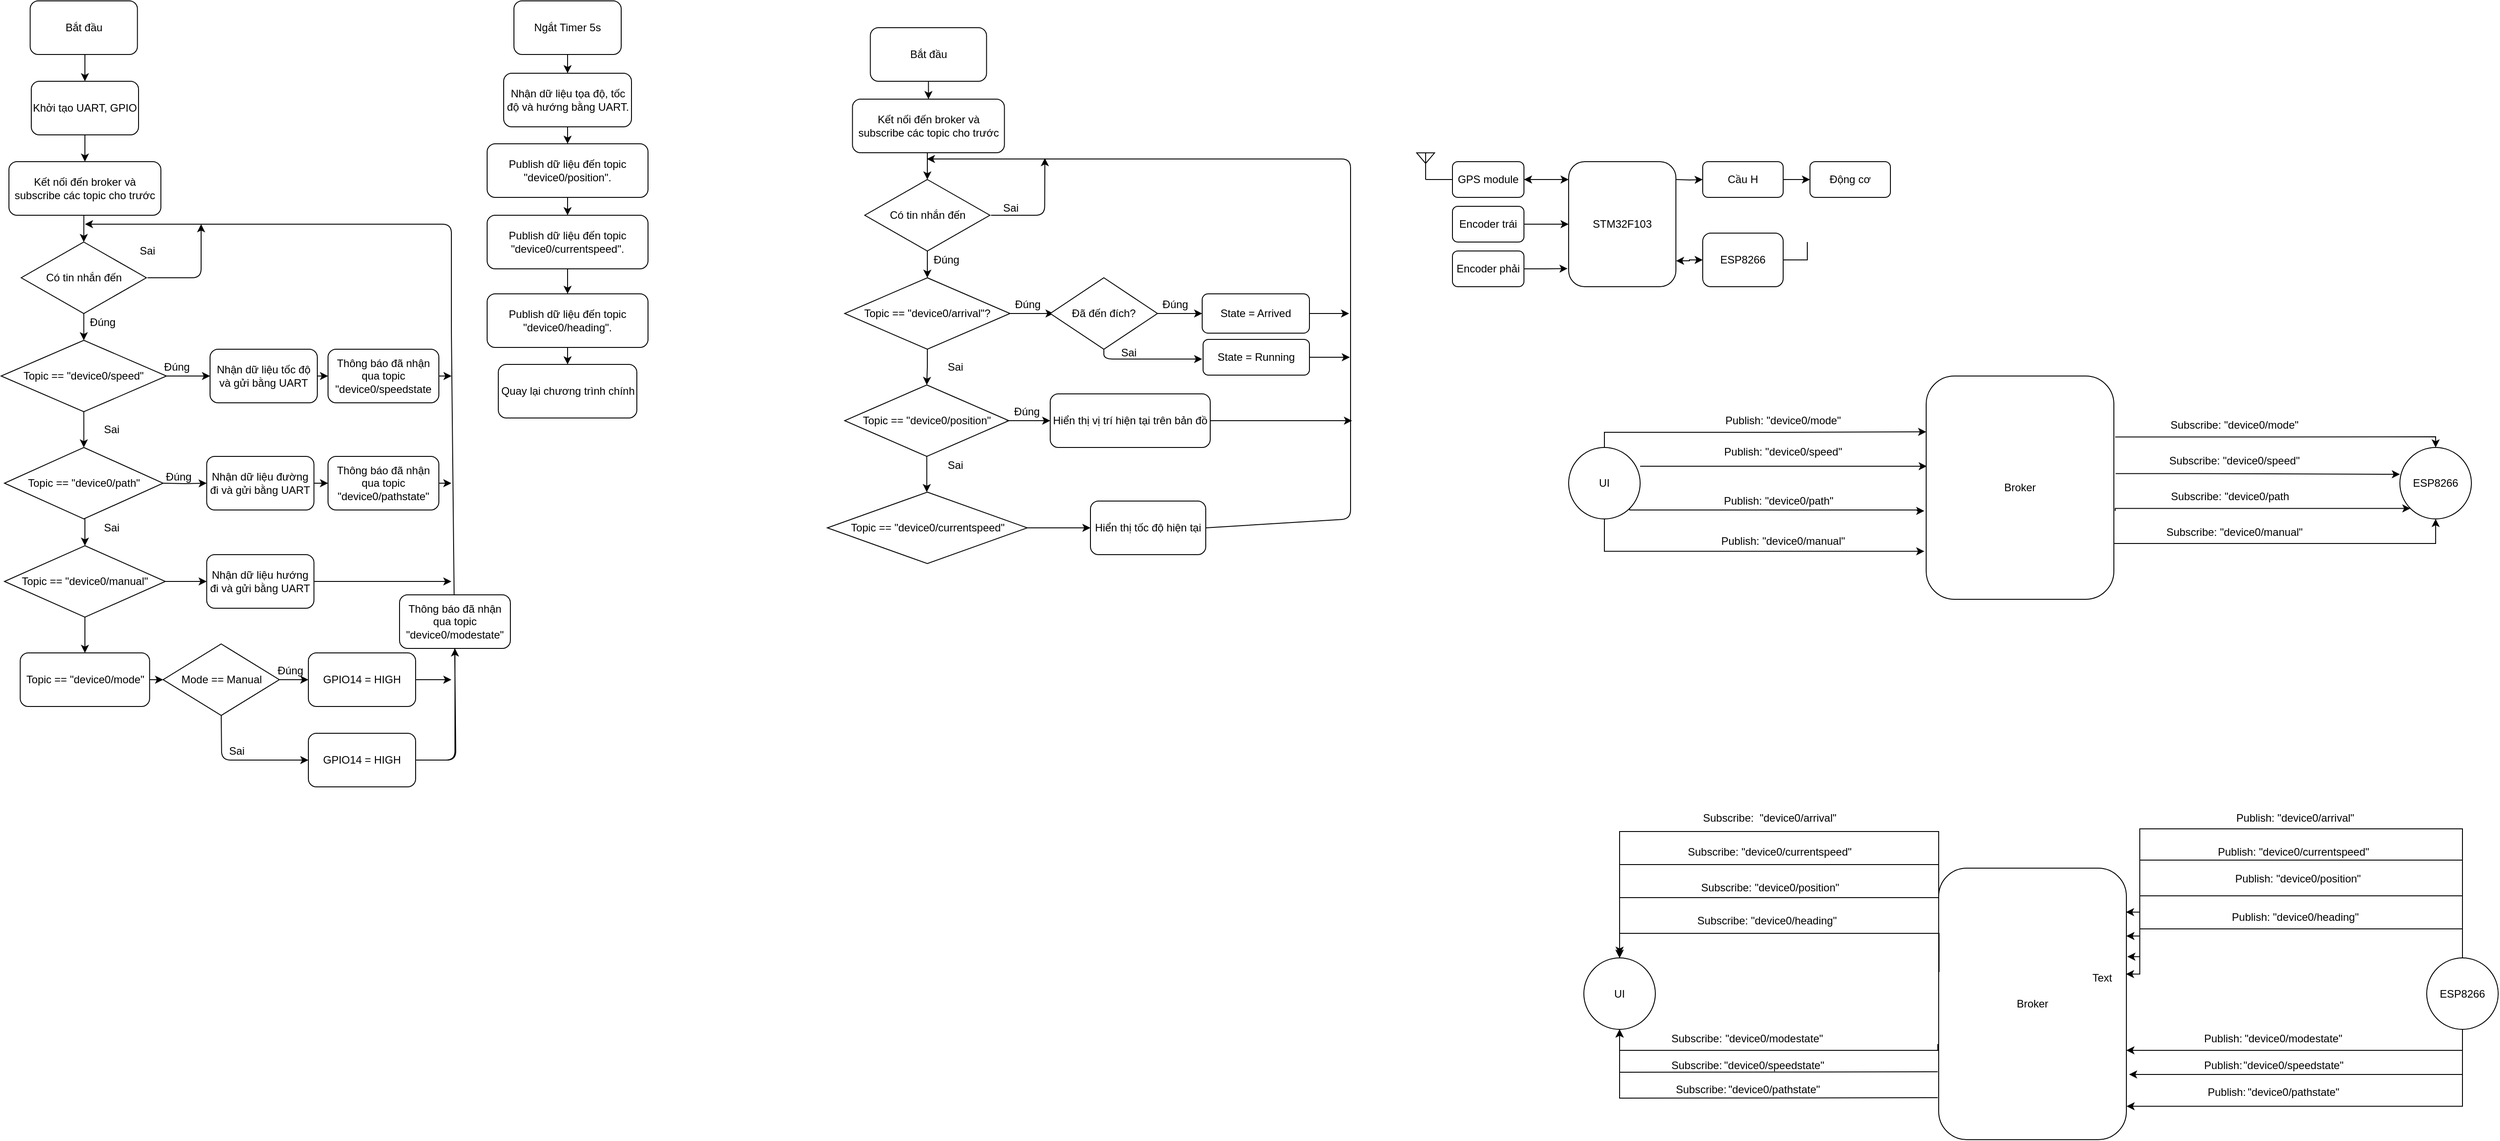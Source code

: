 <mxfile version="15.4.3" type="github">
  <diagram id="Sajdvg08WPrmbEKcwYS1" name="Page-1">
    <mxGraphModel dx="475" dy="261" grid="0" gridSize="10" guides="1" tooltips="1" connect="1" arrows="1" fold="1" page="1" pageScale="1" pageWidth="3300" pageHeight="4681" math="0" shadow="0">
      <root>
        <mxCell id="0" />
        <mxCell id="1" parent="0" />
        <mxCell id="rjviYHl-hmXQyp39427c-16" style="edgeStyle=orthogonalEdgeStyle;rounded=0;orthogonalLoop=1;jettySize=auto;html=1;exitX=0.5;exitY=1;exitDx=0;exitDy=0;entryX=0.5;entryY=0;entryDx=0;entryDy=0;" parent="1" source="rjviYHl-hmXQyp39427c-1" target="rjviYHl-hmXQyp39427c-3" edge="1">
          <mxGeometry relative="1" as="geometry" />
        </mxCell>
        <mxCell id="rjviYHl-hmXQyp39427c-1" value="Bắt đầu" style="rounded=1;whiteSpace=wrap;html=1;" parent="1" vertex="1">
          <mxGeometry x="88.75" y="120" width="120" height="60" as="geometry" />
        </mxCell>
        <mxCell id="rjviYHl-hmXQyp39427c-18" style="edgeStyle=orthogonalEdgeStyle;rounded=0;orthogonalLoop=1;jettySize=auto;html=1;exitX=0.5;exitY=1;exitDx=0;exitDy=0;entryX=0.5;entryY=0;entryDx=0;entryDy=0;" parent="1" source="rjviYHl-hmXQyp39427c-2" target="rjviYHl-hmXQyp39427c-5" edge="1">
          <mxGeometry relative="1" as="geometry" />
        </mxCell>
        <mxCell id="rjviYHl-hmXQyp39427c-2" value="Kết nối đến broker và subscribe các topic cho trước" style="rounded=1;whiteSpace=wrap;html=1;" parent="1" vertex="1">
          <mxGeometry x="65" y="300" width="170" height="60" as="geometry" />
        </mxCell>
        <mxCell id="rjviYHl-hmXQyp39427c-17" style="edgeStyle=orthogonalEdgeStyle;rounded=0;orthogonalLoop=1;jettySize=auto;html=1;exitX=0.5;exitY=1;exitDx=0;exitDy=0;entryX=0.5;entryY=0;entryDx=0;entryDy=0;" parent="1" source="rjviYHl-hmXQyp39427c-3" target="rjviYHl-hmXQyp39427c-2" edge="1">
          <mxGeometry relative="1" as="geometry" />
        </mxCell>
        <mxCell id="rjviYHl-hmXQyp39427c-3" value="Khởi tạo UART, GPIO" style="rounded=1;whiteSpace=wrap;html=1;" parent="1" vertex="1">
          <mxGeometry x="90" y="210" width="120" height="60" as="geometry" />
        </mxCell>
        <mxCell id="rjviYHl-hmXQyp39427c-30" style="edgeStyle=orthogonalEdgeStyle;rounded=0;orthogonalLoop=1;jettySize=auto;html=1;exitX=0.5;exitY=1;exitDx=0;exitDy=0;entryX=0.5;entryY=0;entryDx=0;entryDy=0;" parent="1" source="rjviYHl-hmXQyp39427c-5" target="rjviYHl-hmXQyp39427c-11" edge="1">
          <mxGeometry relative="1" as="geometry" />
        </mxCell>
        <mxCell id="rjviYHl-hmXQyp39427c-5" value="Có tin nhắn đến" style="rhombus;whiteSpace=wrap;html=1;" parent="1" vertex="1">
          <mxGeometry x="78.75" y="390" width="140" height="80" as="geometry" />
        </mxCell>
        <mxCell id="rjviYHl-hmXQyp39427c-47" style="edgeStyle=orthogonalEdgeStyle;rounded=0;orthogonalLoop=1;jettySize=auto;html=1;exitX=0.5;exitY=1;exitDx=0;exitDy=0;entryX=0.5;entryY=0;entryDx=0;entryDy=0;" parent="1" source="rjviYHl-hmXQyp39427c-7" target="rjviYHl-hmXQyp39427c-46" edge="1">
          <mxGeometry relative="1" as="geometry" />
        </mxCell>
        <mxCell id="rjviYHl-hmXQyp39427c-7" value="Topic == &quot;device0/path&quot;" style="rhombus;whiteSpace=wrap;html=1;" parent="1" vertex="1">
          <mxGeometry x="60" y="620" width="177.5" height="80" as="geometry" />
        </mxCell>
        <mxCell id="rjviYHl-hmXQyp39427c-15" style="edgeStyle=orthogonalEdgeStyle;rounded=0;orthogonalLoop=1;jettySize=auto;html=1;exitX=0.5;exitY=1;exitDx=0;exitDy=0;entryX=0.5;entryY=0;entryDx=0;entryDy=0;" parent="1" source="rjviYHl-hmXQyp39427c-11" target="rjviYHl-hmXQyp39427c-7" edge="1">
          <mxGeometry relative="1" as="geometry" />
        </mxCell>
        <mxCell id="rjviYHl-hmXQyp39427c-33" style="edgeStyle=orthogonalEdgeStyle;rounded=0;orthogonalLoop=1;jettySize=auto;html=1;exitX=1;exitY=0.5;exitDx=0;exitDy=0;entryX=0;entryY=0.5;entryDx=0;entryDy=0;" parent="1" source="rjviYHl-hmXQyp39427c-11" target="rjviYHl-hmXQyp39427c-28" edge="1">
          <mxGeometry relative="1" as="geometry" />
        </mxCell>
        <mxCell id="rjviYHl-hmXQyp39427c-11" value="Topic == &quot;device0/speed&quot;" style="rhombus;whiteSpace=wrap;html=1;" parent="1" vertex="1">
          <mxGeometry x="56.25" y="500" width="185" height="80" as="geometry" />
        </mxCell>
        <mxCell id="rjviYHl-hmXQyp39427c-22" value="Đúng" style="text;html=1;strokeColor=none;fillColor=none;align=center;verticalAlign=middle;whiteSpace=wrap;rounded=0;" parent="1" vertex="1">
          <mxGeometry x="150" y="470" width="40" height="20" as="geometry" />
        </mxCell>
        <mxCell id="rjviYHl-hmXQyp39427c-23" value="Sai" style="text;html=1;strokeColor=none;fillColor=none;align=center;verticalAlign=middle;whiteSpace=wrap;rounded=0;" parent="1" vertex="1">
          <mxGeometry x="160" y="700" width="40" height="20" as="geometry" />
        </mxCell>
        <mxCell id="rjviYHl-hmXQyp39427c-24" value="Sai" style="text;html=1;strokeColor=none;fillColor=none;align=center;verticalAlign=middle;whiteSpace=wrap;rounded=0;" parent="1" vertex="1">
          <mxGeometry x="160" y="590" width="40" height="20" as="geometry" />
        </mxCell>
        <mxCell id="rjviYHl-hmXQyp39427c-27" value="Sai" style="text;html=1;strokeColor=none;fillColor=none;align=center;verticalAlign=middle;whiteSpace=wrap;rounded=0;" parent="1" vertex="1">
          <mxGeometry x="200" y="390" width="40" height="20" as="geometry" />
        </mxCell>
        <mxCell id="_Cis2M8GKppwRGDB1JPg-134" style="edgeStyle=orthogonalEdgeStyle;rounded=0;orthogonalLoop=1;jettySize=auto;html=1;exitX=1;exitY=0.5;exitDx=0;exitDy=0;" edge="1" parent="1" source="rjviYHl-hmXQyp39427c-28" target="_Cis2M8GKppwRGDB1JPg-132">
          <mxGeometry relative="1" as="geometry" />
        </mxCell>
        <mxCell id="rjviYHl-hmXQyp39427c-28" value="Nhận dữ liệu tốc độ và gửi bằng UART" style="rounded=1;whiteSpace=wrap;html=1;" parent="1" vertex="1">
          <mxGeometry x="290" y="510" width="120" height="60" as="geometry" />
        </mxCell>
        <mxCell id="rjviYHl-hmXQyp39427c-35" style="edgeStyle=orthogonalEdgeStyle;rounded=0;orthogonalLoop=1;jettySize=auto;html=1;exitX=1;exitY=0.5;exitDx=0;exitDy=0;entryX=0;entryY=0.5;entryDx=0;entryDy=0;" parent="1" target="rjviYHl-hmXQyp39427c-36" edge="1">
          <mxGeometry relative="1" as="geometry">
            <mxPoint x="237.5" y="660" as="sourcePoint" />
          </mxGeometry>
        </mxCell>
        <mxCell id="rjviYHl-hmXQyp39427c-45" style="edgeStyle=orthogonalEdgeStyle;rounded=0;orthogonalLoop=1;jettySize=auto;html=1;exitX=1;exitY=0.5;exitDx=0;exitDy=0;" parent="1" source="rjviYHl-hmXQyp39427c-36" edge="1">
          <mxGeometry relative="1" as="geometry">
            <mxPoint x="560" y="660" as="targetPoint" />
          </mxGeometry>
        </mxCell>
        <mxCell id="_Cis2M8GKppwRGDB1JPg-138" value="" style="edgeStyle=orthogonalEdgeStyle;rounded=0;orthogonalLoop=1;jettySize=auto;html=1;" edge="1" parent="1" source="rjviYHl-hmXQyp39427c-36" target="_Cis2M8GKppwRGDB1JPg-136">
          <mxGeometry relative="1" as="geometry" />
        </mxCell>
        <mxCell id="rjviYHl-hmXQyp39427c-36" value="Nhận dữ liệu đường đi và gửi bằng UART" style="rounded=1;whiteSpace=wrap;html=1;" parent="1" vertex="1">
          <mxGeometry x="286.25" y="630" width="120" height="60" as="geometry" />
        </mxCell>
        <mxCell id="rjviYHl-hmXQyp39427c-52" style="edgeStyle=orthogonalEdgeStyle;rounded=0;orthogonalLoop=1;jettySize=auto;html=1;exitX=1;exitY=0.5;exitDx=0;exitDy=0;entryX=0;entryY=0.5;entryDx=0;entryDy=0;" parent="1" source="rjviYHl-hmXQyp39427c-46" target="rjviYHl-hmXQyp39427c-51" edge="1">
          <mxGeometry relative="1" as="geometry" />
        </mxCell>
        <mxCell id="rjviYHl-hmXQyp39427c-55" style="edgeStyle=orthogonalEdgeStyle;rounded=0;orthogonalLoop=1;jettySize=auto;html=1;exitX=0.5;exitY=1;exitDx=0;exitDy=0;entryX=0.5;entryY=0;entryDx=0;entryDy=0;" parent="1" source="rjviYHl-hmXQyp39427c-46" target="rjviYHl-hmXQyp39427c-54" edge="1">
          <mxGeometry relative="1" as="geometry" />
        </mxCell>
        <mxCell id="rjviYHl-hmXQyp39427c-46" value="&lt;span style=&quot;font-family: &amp;#34;helvetica&amp;#34;&quot;&gt;Topic == &quot;device0/manual&quot;&lt;/span&gt;" style="rhombus;whiteSpace=wrap;html=1;" parent="1" vertex="1">
          <mxGeometry x="60" y="730" width="180" height="80" as="geometry" />
        </mxCell>
        <mxCell id="rjviYHl-hmXQyp39427c-53" style="edgeStyle=orthogonalEdgeStyle;rounded=0;orthogonalLoop=1;jettySize=auto;html=1;exitX=1;exitY=0.5;exitDx=0;exitDy=0;" parent="1" source="rjviYHl-hmXQyp39427c-51" edge="1">
          <mxGeometry relative="1" as="geometry">
            <mxPoint x="560" y="770" as="targetPoint" />
          </mxGeometry>
        </mxCell>
        <mxCell id="rjviYHl-hmXQyp39427c-51" value="Nhận dữ liệu hướng đi và gửi bằng UART" style="rounded=1;whiteSpace=wrap;html=1;" parent="1" vertex="1">
          <mxGeometry x="286.25" y="740" width="120" height="60" as="geometry" />
        </mxCell>
        <mxCell id="rjviYHl-hmXQyp39427c-57" style="edgeStyle=orthogonalEdgeStyle;rounded=0;orthogonalLoop=1;jettySize=auto;html=1;exitX=1;exitY=0.5;exitDx=0;exitDy=0;entryX=0;entryY=0.5;entryDx=0;entryDy=0;" parent="1" source="rjviYHl-hmXQyp39427c-54" target="rjviYHl-hmXQyp39427c-56" edge="1">
          <mxGeometry relative="1" as="geometry" />
        </mxCell>
        <mxCell id="rjviYHl-hmXQyp39427c-54" value="Topic == &quot;device0/mode&quot;" style="rounded=1;whiteSpace=wrap;html=1;" parent="1" vertex="1">
          <mxGeometry x="77.63" y="850" width="144.75" height="60" as="geometry" />
        </mxCell>
        <mxCell id="rjviYHl-hmXQyp39427c-60" style="edgeStyle=orthogonalEdgeStyle;rounded=0;orthogonalLoop=1;jettySize=auto;html=1;exitX=1;exitY=0.5;exitDx=0;exitDy=0;entryX=0;entryY=0.5;entryDx=0;entryDy=0;" parent="1" source="rjviYHl-hmXQyp39427c-56" target="rjviYHl-hmXQyp39427c-58" edge="1">
          <mxGeometry relative="1" as="geometry" />
        </mxCell>
        <mxCell id="rjviYHl-hmXQyp39427c-56" value="Mode == Manual" style="rhombus;whiteSpace=wrap;html=1;" parent="1" vertex="1">
          <mxGeometry x="237.5" y="840" width="130" height="80" as="geometry" />
        </mxCell>
        <mxCell id="rjviYHl-hmXQyp39427c-58" value="GPIO14 = HIGH" style="rounded=1;whiteSpace=wrap;html=1;" parent="1" vertex="1">
          <mxGeometry x="400" y="850" width="120" height="60" as="geometry" />
        </mxCell>
        <mxCell id="rjviYHl-hmXQyp39427c-59" value="GPIO14 = HIGH" style="rounded=1;whiteSpace=wrap;html=1;" parent="1" vertex="1">
          <mxGeometry x="400" y="940" width="120" height="60" as="geometry" />
        </mxCell>
        <mxCell id="rjviYHl-hmXQyp39427c-62" value="" style="endArrow=classic;html=1;exitX=0.5;exitY=1;exitDx=0;exitDy=0;entryX=0;entryY=0.5;entryDx=0;entryDy=0;" parent="1" source="rjviYHl-hmXQyp39427c-56" target="rjviYHl-hmXQyp39427c-59" edge="1">
          <mxGeometry width="50" height="50" relative="1" as="geometry">
            <mxPoint x="390" y="950" as="sourcePoint" />
            <mxPoint x="450" y="740" as="targetPoint" />
            <Array as="points">
              <mxPoint x="303" y="970" />
            </Array>
          </mxGeometry>
        </mxCell>
        <mxCell id="rjviYHl-hmXQyp39427c-64" value="" style="endArrow=classic;html=1;exitX=1;exitY=0.5;exitDx=0;exitDy=0;" parent="1" source="rjviYHl-hmXQyp39427c-59" edge="1">
          <mxGeometry width="50" height="50" relative="1" as="geometry">
            <mxPoint x="460" y="680" as="sourcePoint" />
            <mxPoint x="150" y="370" as="targetPoint" />
            <Array as="points">
              <mxPoint x="565" y="970" />
              <mxPoint x="560" y="490" />
              <mxPoint x="560" y="450" />
              <mxPoint x="560" y="370" />
              <mxPoint x="260" y="370" />
            </Array>
          </mxGeometry>
        </mxCell>
        <mxCell id="rjviYHl-hmXQyp39427c-65" value="" style="endArrow=classic;html=1;exitX=1;exitY=0.5;exitDx=0;exitDy=0;" parent="1" source="rjviYHl-hmXQyp39427c-58" edge="1">
          <mxGeometry width="50" height="50" relative="1" as="geometry">
            <mxPoint x="500" y="710" as="sourcePoint" />
            <mxPoint x="560" y="880" as="targetPoint" />
          </mxGeometry>
        </mxCell>
        <mxCell id="rjviYHl-hmXQyp39427c-73" style="edgeStyle=orthogonalEdgeStyle;rounded=0;orthogonalLoop=1;jettySize=auto;html=1;exitX=0.5;exitY=1;exitDx=0;exitDy=0;entryX=0.5;entryY=0;entryDx=0;entryDy=0;" parent="1" source="rjviYHl-hmXQyp39427c-67" target="rjviYHl-hmXQyp39427c-68" edge="1">
          <mxGeometry relative="1" as="geometry" />
        </mxCell>
        <mxCell id="rjviYHl-hmXQyp39427c-67" value="Ngắt Timer 5s" style="rounded=1;whiteSpace=wrap;html=1;" parent="1" vertex="1">
          <mxGeometry x="630" y="120" width="120" height="60" as="geometry" />
        </mxCell>
        <mxCell id="rjviYHl-hmXQyp39427c-74" style="edgeStyle=orthogonalEdgeStyle;rounded=0;orthogonalLoop=1;jettySize=auto;html=1;exitX=0.5;exitY=1;exitDx=0;exitDy=0;entryX=0.5;entryY=0;entryDx=0;entryDy=0;" parent="1" source="rjviYHl-hmXQyp39427c-68" target="rjviYHl-hmXQyp39427c-69" edge="1">
          <mxGeometry relative="1" as="geometry" />
        </mxCell>
        <mxCell id="rjviYHl-hmXQyp39427c-68" value="Nhận dữ liệu tọa độ, tốc độ và hướng bằng UART." style="rounded=1;whiteSpace=wrap;html=1;" parent="1" vertex="1">
          <mxGeometry x="618.5" y="201" width="143" height="60" as="geometry" />
        </mxCell>
        <mxCell id="rjviYHl-hmXQyp39427c-75" style="edgeStyle=orthogonalEdgeStyle;rounded=0;orthogonalLoop=1;jettySize=auto;html=1;exitX=0.5;exitY=1;exitDx=0;exitDy=0;entryX=0.5;entryY=0;entryDx=0;entryDy=0;" parent="1" source="rjviYHl-hmXQyp39427c-69" target="rjviYHl-hmXQyp39427c-70" edge="1">
          <mxGeometry relative="1" as="geometry" />
        </mxCell>
        <mxCell id="rjviYHl-hmXQyp39427c-69" value="Publish dữ liệu đến topic &quot;device0/position&quot;." style="rounded=1;whiteSpace=wrap;html=1;" parent="1" vertex="1">
          <mxGeometry x="600" y="280" width="180" height="60" as="geometry" />
        </mxCell>
        <mxCell id="_Cis2M8GKppwRGDB1JPg-144" style="edgeStyle=orthogonalEdgeStyle;rounded=0;orthogonalLoop=1;jettySize=auto;html=1;exitX=0.5;exitY=1;exitDx=0;exitDy=0;entryX=0.5;entryY=0;entryDx=0;entryDy=0;" edge="1" parent="1" source="rjviYHl-hmXQyp39427c-70" target="_Cis2M8GKppwRGDB1JPg-143">
          <mxGeometry relative="1" as="geometry" />
        </mxCell>
        <mxCell id="rjviYHl-hmXQyp39427c-70" value="Publish dữ liệu đến topic &quot;device0/currentspeed&quot;." style="rounded=1;whiteSpace=wrap;html=1;" parent="1" vertex="1">
          <mxGeometry x="600" y="360" width="180" height="60" as="geometry" />
        </mxCell>
        <mxCell id="rjviYHl-hmXQyp39427c-76" value="" style="endArrow=classic;html=1;" parent="1" edge="1">
          <mxGeometry width="50" height="50" relative="1" as="geometry">
            <mxPoint x="220" y="430" as="sourcePoint" />
            <mxPoint x="280" y="370" as="targetPoint" />
            <Array as="points">
              <mxPoint x="280" y="430" />
            </Array>
          </mxGeometry>
        </mxCell>
        <mxCell id="rjviYHl-hmXQyp39427c-114" style="edgeStyle=orthogonalEdgeStyle;rounded=0;orthogonalLoop=1;jettySize=auto;html=1;exitX=0.5;exitY=1;exitDx=0;exitDy=0;entryX=0.5;entryY=0;entryDx=0;entryDy=0;" parent="1" source="rjviYHl-hmXQyp39427c-78" target="rjviYHl-hmXQyp39427c-80" edge="1">
          <mxGeometry relative="1" as="geometry" />
        </mxCell>
        <mxCell id="rjviYHl-hmXQyp39427c-78" value="Bắt đầu" style="rounded=1;whiteSpace=wrap;html=1;" parent="1" vertex="1">
          <mxGeometry x="1028.75" y="150" width="130" height="60" as="geometry" />
        </mxCell>
        <mxCell id="rjviYHl-hmXQyp39427c-79" style="edgeStyle=orthogonalEdgeStyle;rounded=0;orthogonalLoop=1;jettySize=auto;html=1;exitX=0.5;exitY=1;exitDx=0;exitDy=0;entryX=0.5;entryY=0;entryDx=0;entryDy=0;" parent="1" source="rjviYHl-hmXQyp39427c-80" target="rjviYHl-hmXQyp39427c-84" edge="1">
          <mxGeometry relative="1" as="geometry" />
        </mxCell>
        <mxCell id="rjviYHl-hmXQyp39427c-80" value="Kết nối đến broker và subscribe các topic cho trước" style="rounded=1;whiteSpace=wrap;html=1;" parent="1" vertex="1">
          <mxGeometry x="1008.75" y="230" width="170" height="60" as="geometry" />
        </mxCell>
        <mxCell id="rjviYHl-hmXQyp39427c-83" style="edgeStyle=orthogonalEdgeStyle;rounded=0;orthogonalLoop=1;jettySize=auto;html=1;exitX=0.5;exitY=1;exitDx=0;exitDy=0;entryX=0.5;entryY=0;entryDx=0;entryDy=0;" parent="1" source="rjviYHl-hmXQyp39427c-84" target="rjviYHl-hmXQyp39427c-89" edge="1">
          <mxGeometry relative="1" as="geometry" />
        </mxCell>
        <mxCell id="rjviYHl-hmXQyp39427c-84" value="Có tin nhắn đến" style="rhombus;whiteSpace=wrap;html=1;" parent="1" vertex="1">
          <mxGeometry x="1022.5" y="320" width="140" height="80" as="geometry" />
        </mxCell>
        <mxCell id="rjviYHl-hmXQyp39427c-85" style="edgeStyle=orthogonalEdgeStyle;rounded=0;orthogonalLoop=1;jettySize=auto;html=1;exitX=0.5;exitY=1;exitDx=0;exitDy=0;entryX=0.5;entryY=0;entryDx=0;entryDy=0;" parent="1" source="rjviYHl-hmXQyp39427c-86" edge="1">
          <mxGeometry relative="1" as="geometry">
            <mxPoint x="1091.875" y="670" as="targetPoint" />
          </mxGeometry>
        </mxCell>
        <mxCell id="rjviYHl-hmXQyp39427c-86" value="Topic == &quot;device0/position&quot;" style="rhombus;whiteSpace=wrap;html=1;" parent="1" vertex="1">
          <mxGeometry x="1000" y="550" width="183.75" height="80" as="geometry" />
        </mxCell>
        <mxCell id="rjviYHl-hmXQyp39427c-87" style="edgeStyle=orthogonalEdgeStyle;rounded=0;orthogonalLoop=1;jettySize=auto;html=1;exitX=0.5;exitY=1;exitDx=0;exitDy=0;entryX=0.5;entryY=0;entryDx=0;entryDy=0;" parent="1" source="rjviYHl-hmXQyp39427c-89" target="rjviYHl-hmXQyp39427c-86" edge="1">
          <mxGeometry relative="1" as="geometry" />
        </mxCell>
        <mxCell id="rjviYHl-hmXQyp39427c-88" style="edgeStyle=orthogonalEdgeStyle;rounded=0;orthogonalLoop=1;jettySize=auto;html=1;exitX=1;exitY=0.5;exitDx=0;exitDy=0;entryX=0;entryY=0.5;entryDx=0;entryDy=0;" parent="1" source="rjviYHl-hmXQyp39427c-89" edge="1">
          <mxGeometry relative="1" as="geometry">
            <mxPoint x="1233.75" y="470" as="targetPoint" />
          </mxGeometry>
        </mxCell>
        <mxCell id="rjviYHl-hmXQyp39427c-89" value="Topic == &quot;device0/arrival&quot;?" style="rhombus;whiteSpace=wrap;html=1;" parent="1" vertex="1">
          <mxGeometry x="1000" y="430" width="185" height="80" as="geometry" />
        </mxCell>
        <mxCell id="rjviYHl-hmXQyp39427c-90" value="Đúng" style="text;html=1;strokeColor=none;fillColor=none;align=center;verticalAlign=middle;whiteSpace=wrap;rounded=0;" parent="1" vertex="1">
          <mxGeometry x="1093.75" y="400" width="40" height="20" as="geometry" />
        </mxCell>
        <mxCell id="rjviYHl-hmXQyp39427c-91" value="Sai" style="text;html=1;strokeColor=none;fillColor=none;align=center;verticalAlign=middle;whiteSpace=wrap;rounded=0;" parent="1" vertex="1">
          <mxGeometry x="1103.75" y="630" width="40" height="20" as="geometry" />
        </mxCell>
        <mxCell id="rjviYHl-hmXQyp39427c-92" value="Sai" style="text;html=1;strokeColor=none;fillColor=none;align=center;verticalAlign=middle;whiteSpace=wrap;rounded=0;" parent="1" vertex="1">
          <mxGeometry x="1103.75" y="520" width="40" height="20" as="geometry" />
        </mxCell>
        <mxCell id="rjviYHl-hmXQyp39427c-93" value="Sai" style="text;html=1;strokeColor=none;fillColor=none;align=center;verticalAlign=middle;whiteSpace=wrap;rounded=0;" parent="1" vertex="1">
          <mxGeometry x="1166" y="342" width="40" height="20" as="geometry" />
        </mxCell>
        <mxCell id="rjviYHl-hmXQyp39427c-94" style="edgeStyle=orthogonalEdgeStyle;rounded=0;orthogonalLoop=1;jettySize=auto;html=1;exitX=1;exitY=0.5;exitDx=0;exitDy=0;" parent="1" edge="1">
          <mxGeometry relative="1" as="geometry">
            <mxPoint x="1400" y="470" as="targetPoint" />
            <mxPoint x="1350" y="470" as="sourcePoint" />
          </mxGeometry>
        </mxCell>
        <mxCell id="rjviYHl-hmXQyp39427c-96" style="edgeStyle=orthogonalEdgeStyle;rounded=0;orthogonalLoop=1;jettySize=auto;html=1;exitX=1;exitY=0.5;exitDx=0;exitDy=0;entryX=0;entryY=0.5;entryDx=0;entryDy=0;" parent="1" edge="1">
          <mxGeometry relative="1" as="geometry">
            <mxPoint x="1181.25" y="590" as="sourcePoint" />
            <mxPoint x="1230" y="590" as="targetPoint" />
          </mxGeometry>
        </mxCell>
        <mxCell id="rjviYHl-hmXQyp39427c-99" style="edgeStyle=orthogonalEdgeStyle;rounded=0;orthogonalLoop=1;jettySize=auto;html=1;exitX=1;exitY=0.5;exitDx=0;exitDy=0;entryX=0;entryY=0.5;entryDx=0;entryDy=0;" parent="1" target="rjviYHl-hmXQyp39427c-103" edge="1" source="_Cis2M8GKppwRGDB1JPg-148">
          <mxGeometry relative="1" as="geometry">
            <mxPoint x="1183.75" y="700" as="sourcePoint" />
          </mxGeometry>
        </mxCell>
        <mxCell id="rjviYHl-hmXQyp39427c-103" value="Hiển thị tốc độ hiện tại" style="rounded=1;whiteSpace=wrap;html=1;" parent="1" vertex="1">
          <mxGeometry x="1275" y="680" width="129" height="60" as="geometry" />
        </mxCell>
        <mxCell id="rjviYHl-hmXQyp39427c-113" value="" style="endArrow=classic;html=1;" parent="1" edge="1">
          <mxGeometry width="50" height="50" relative="1" as="geometry">
            <mxPoint x="1163.75" y="360" as="sourcePoint" />
            <mxPoint x="1224" y="296" as="targetPoint" />
            <Array as="points">
              <mxPoint x="1223.75" y="360" />
            </Array>
          </mxGeometry>
        </mxCell>
        <mxCell id="rjviYHl-hmXQyp39427c-116" value="Đúng" style="text;html=1;strokeColor=none;fillColor=none;align=center;verticalAlign=middle;whiteSpace=wrap;rounded=0;" parent="1" vertex="1">
          <mxGeometry x="1185" y="450" width="40" height="20" as="geometry" />
        </mxCell>
        <mxCell id="rjviYHl-hmXQyp39427c-118" value="Đúng" style="text;html=1;strokeColor=none;fillColor=none;align=center;verticalAlign=middle;whiteSpace=wrap;rounded=0;" parent="1" vertex="1">
          <mxGeometry x="1183.75" y="570" width="40" height="20" as="geometry" />
        </mxCell>
        <mxCell id="rjviYHl-hmXQyp39427c-119" value="Đã đến đích?" style="rhombus;whiteSpace=wrap;html=1;" parent="1" vertex="1">
          <mxGeometry x="1230" y="430" width="120" height="80" as="geometry" />
        </mxCell>
        <mxCell id="rjviYHl-hmXQyp39427c-120" value="Đúng" style="text;html=1;strokeColor=none;fillColor=none;align=center;verticalAlign=middle;whiteSpace=wrap;rounded=0;" parent="1" vertex="1">
          <mxGeometry x="1350" y="450" width="40" height="20" as="geometry" />
        </mxCell>
        <mxCell id="rjviYHl-hmXQyp39427c-121" value="Sai" style="text;html=1;strokeColor=none;fillColor=none;align=center;verticalAlign=middle;whiteSpace=wrap;rounded=0;" parent="1" vertex="1">
          <mxGeometry x="1298" y="504" width="40" height="20" as="geometry" />
        </mxCell>
        <mxCell id="rjviYHl-hmXQyp39427c-122" value="" style="endArrow=classic;html=1;exitX=0.5;exitY=1;exitDx=0;exitDy=0;" parent="1" source="rjviYHl-hmXQyp39427c-119" edge="1">
          <mxGeometry width="50" height="50" relative="1" as="geometry">
            <mxPoint x="1330" y="570" as="sourcePoint" />
            <mxPoint x="1400" y="521" as="targetPoint" />
            <Array as="points">
              <mxPoint x="1290" y="521" />
            </Array>
          </mxGeometry>
        </mxCell>
        <mxCell id="_Cis2M8GKppwRGDB1JPg-88" style="edgeStyle=orthogonalEdgeStyle;rounded=0;orthogonalLoop=1;jettySize=auto;html=1;exitX=1;exitY=0.5;exitDx=0;exitDy=0;" edge="1" parent="1" source="rjviYHl-hmXQyp39427c-123">
          <mxGeometry relative="1" as="geometry">
            <mxPoint x="1564.4" y="470" as="targetPoint" />
          </mxGeometry>
        </mxCell>
        <mxCell id="rjviYHl-hmXQyp39427c-123" value="State = Arrived" style="rounded=1;whiteSpace=wrap;html=1;" parent="1" vertex="1">
          <mxGeometry x="1400" y="448" width="120" height="44" as="geometry" />
        </mxCell>
        <mxCell id="_Cis2M8GKppwRGDB1JPg-89" style="edgeStyle=orthogonalEdgeStyle;rounded=0;orthogonalLoop=1;jettySize=auto;html=1;exitX=1;exitY=0.5;exitDx=0;exitDy=0;" edge="1" parent="1" source="rjviYHl-hmXQyp39427c-124">
          <mxGeometry relative="1" as="geometry">
            <mxPoint x="1565.2" y="519" as="targetPoint" />
          </mxGeometry>
        </mxCell>
        <mxCell id="rjviYHl-hmXQyp39427c-124" value="State = Running" style="rounded=1;whiteSpace=wrap;html=1;" parent="1" vertex="1">
          <mxGeometry x="1401" y="499" width="119" height="40" as="geometry" />
        </mxCell>
        <mxCell id="_Cis2M8GKppwRGDB1JPg-1" value="STM32F103" style="rounded=1;whiteSpace=wrap;html=1;" vertex="1" parent="1">
          <mxGeometry x="1810" y="300" width="120" height="140" as="geometry" />
        </mxCell>
        <mxCell id="_Cis2M8GKppwRGDB1JPg-10" style="edgeStyle=orthogonalEdgeStyle;rounded=0;orthogonalLoop=1;jettySize=auto;html=1;exitX=1;exitY=0.5;exitDx=0;exitDy=0;entryX=-0.01;entryY=0.855;entryDx=0;entryDy=0;entryPerimeter=0;" edge="1" parent="1" source="_Cis2M8GKppwRGDB1JPg-2" target="_Cis2M8GKppwRGDB1JPg-1">
          <mxGeometry relative="1" as="geometry" />
        </mxCell>
        <mxCell id="_Cis2M8GKppwRGDB1JPg-2" value="Encoder phải" style="rounded=1;whiteSpace=wrap;html=1;" vertex="1" parent="1">
          <mxGeometry x="1680" y="400" width="80" height="40" as="geometry" />
        </mxCell>
        <mxCell id="_Cis2M8GKppwRGDB1JPg-3" value="ESP8266" style="rounded=1;whiteSpace=wrap;html=1;" vertex="1" parent="1">
          <mxGeometry x="1960" y="380" width="90" height="60" as="geometry" />
        </mxCell>
        <mxCell id="_Cis2M8GKppwRGDB1JPg-9" style="edgeStyle=orthogonalEdgeStyle;rounded=0;orthogonalLoop=1;jettySize=auto;html=1;exitX=1;exitY=0.5;exitDx=0;exitDy=0;" edge="1" parent="1" source="_Cis2M8GKppwRGDB1JPg-4" target="_Cis2M8GKppwRGDB1JPg-1">
          <mxGeometry relative="1" as="geometry" />
        </mxCell>
        <mxCell id="_Cis2M8GKppwRGDB1JPg-4" value="Encoder trái" style="rounded=1;whiteSpace=wrap;html=1;" vertex="1" parent="1">
          <mxGeometry x="1680" y="350" width="80" height="40" as="geometry" />
        </mxCell>
        <mxCell id="_Cis2M8GKppwRGDB1JPg-14" style="edgeStyle=orthogonalEdgeStyle;rounded=0;orthogonalLoop=1;jettySize=auto;html=1;exitX=1;exitY=0.5;exitDx=0;exitDy=0;entryX=0;entryY=0.5;entryDx=0;entryDy=0;" edge="1" parent="1" source="_Cis2M8GKppwRGDB1JPg-5" target="_Cis2M8GKppwRGDB1JPg-8">
          <mxGeometry relative="1" as="geometry" />
        </mxCell>
        <mxCell id="_Cis2M8GKppwRGDB1JPg-5" value="Cầu H" style="rounded=1;whiteSpace=wrap;html=1;" vertex="1" parent="1">
          <mxGeometry x="1960" y="300" width="90" height="40" as="geometry" />
        </mxCell>
        <mxCell id="_Cis2M8GKppwRGDB1JPg-6" value="GPS module" style="rounded=1;whiteSpace=wrap;html=1;" vertex="1" parent="1">
          <mxGeometry x="1680" y="300" width="80" height="40" as="geometry" />
        </mxCell>
        <mxCell id="_Cis2M8GKppwRGDB1JPg-8" value="Động cơ" style="rounded=1;whiteSpace=wrap;html=1;" vertex="1" parent="1">
          <mxGeometry x="2080" y="300" width="90" height="40" as="geometry" />
        </mxCell>
        <mxCell id="_Cis2M8GKppwRGDB1JPg-13" value="" style="endArrow=classic;html=1;rounded=0;edgeStyle=orthogonalEdgeStyle;entryX=0;entryY=0.5;entryDx=0;entryDy=0;" edge="1" parent="1" target="_Cis2M8GKppwRGDB1JPg-5">
          <mxGeometry width="50" height="50" relative="1" as="geometry">
            <mxPoint x="1930" y="320" as="sourcePoint" />
            <mxPoint x="1920" y="290" as="targetPoint" />
          </mxGeometry>
        </mxCell>
        <mxCell id="_Cis2M8GKppwRGDB1JPg-15" value="" style="endArrow=classic;startArrow=classic;html=1;rounded=0;edgeStyle=orthogonalEdgeStyle;entryX=0;entryY=0.5;entryDx=0;entryDy=0;exitX=1.001;exitY=0.793;exitDx=0;exitDy=0;exitPerimeter=0;" edge="1" parent="1" source="_Cis2M8GKppwRGDB1JPg-1" target="_Cis2M8GKppwRGDB1JPg-3">
          <mxGeometry width="50" height="50" relative="1" as="geometry">
            <mxPoint x="1870" y="340" as="sourcePoint" />
            <mxPoint x="1920" y="290" as="targetPoint" />
          </mxGeometry>
        </mxCell>
        <mxCell id="_Cis2M8GKppwRGDB1JPg-18" value="" style="endArrow=classic;startArrow=classic;html=1;rounded=0;edgeStyle=orthogonalEdgeStyle;exitX=1;exitY=0.5;exitDx=0;exitDy=0;" edge="1" parent="1" source="_Cis2M8GKppwRGDB1JPg-6">
          <mxGeometry width="50" height="50" relative="1" as="geometry">
            <mxPoint x="1870" y="340" as="sourcePoint" />
            <mxPoint x="1810" y="320" as="targetPoint" />
          </mxGeometry>
        </mxCell>
        <mxCell id="_Cis2M8GKppwRGDB1JPg-19" value="" style="verticalLabelPosition=bottom;shadow=0;dashed=0;align=center;html=1;verticalAlign=top;shape=mxgraph.electrical.radio.aerial_-_antenna_2;" vertex="1" parent="1">
          <mxGeometry x="1640" y="290" width="20" height="30" as="geometry" />
        </mxCell>
        <mxCell id="_Cis2M8GKppwRGDB1JPg-20" value="" style="endArrow=none;html=1;rounded=0;edgeStyle=orthogonalEdgeStyle;exitX=0.5;exitY=1;exitDx=0;exitDy=0;exitPerimeter=0;entryX=0;entryY=0.5;entryDx=0;entryDy=0;" edge="1" parent="1" source="_Cis2M8GKppwRGDB1JPg-19" target="_Cis2M8GKppwRGDB1JPg-6">
          <mxGeometry width="50" height="50" relative="1" as="geometry">
            <mxPoint x="1870" y="340" as="sourcePoint" />
            <mxPoint x="1920" y="290" as="targetPoint" />
            <Array as="points">
              <mxPoint x="1650" y="320" />
              <mxPoint x="1650" y="320" />
            </Array>
          </mxGeometry>
        </mxCell>
        <mxCell id="_Cis2M8GKppwRGDB1JPg-22" value="" style="shape=image;html=1;verticalAlign=top;verticalLabelPosition=bottom;labelBackgroundColor=#ffffff;imageAspect=0;aspect=fixed;image=https://cdn4.iconfinder.com/data/icons/music-ui-solid-24px/24/radio_signal_antenna_broadcast-2-128.png" vertex="1" parent="1">
          <mxGeometry x="2060" y="356" width="34" height="34" as="geometry" />
        </mxCell>
        <mxCell id="_Cis2M8GKppwRGDB1JPg-23" value="" style="endArrow=none;html=1;rounded=0;edgeStyle=orthogonalEdgeStyle;exitX=1;exitY=0.5;exitDx=0;exitDy=0;entryX=0.5;entryY=1;entryDx=0;entryDy=0;" edge="1" parent="1" source="_Cis2M8GKppwRGDB1JPg-3" target="_Cis2M8GKppwRGDB1JPg-22">
          <mxGeometry width="50" height="50" relative="1" as="geometry">
            <mxPoint x="1870" y="340" as="sourcePoint" />
            <mxPoint x="1920" y="290" as="targetPoint" />
            <Array as="points">
              <mxPoint x="2070" y="410" />
              <mxPoint x="2070" y="410" />
            </Array>
          </mxGeometry>
        </mxCell>
        <mxCell id="_Cis2M8GKppwRGDB1JPg-24" value="Broker" style="rounded=1;whiteSpace=wrap;html=1;" vertex="1" parent="1">
          <mxGeometry x="2210" y="540" width="210" height="250" as="geometry" />
        </mxCell>
        <mxCell id="_Cis2M8GKppwRGDB1JPg-25" value="UI" style="ellipse;whiteSpace=wrap;html=1;aspect=fixed;" vertex="1" parent="1">
          <mxGeometry x="1810" y="620" width="80" height="80" as="geometry" />
        </mxCell>
        <mxCell id="_Cis2M8GKppwRGDB1JPg-26" value="ESP8266" style="ellipse;whiteSpace=wrap;html=1;aspect=fixed;" vertex="1" parent="1">
          <mxGeometry x="2740" y="620" width="80" height="80" as="geometry" />
        </mxCell>
        <mxCell id="_Cis2M8GKppwRGDB1JPg-33" value="Publish: &quot;device0/mode&quot;" style="text;html=1;strokeColor=none;fillColor=none;align=center;verticalAlign=middle;whiteSpace=wrap;rounded=0;" vertex="1" parent="1">
          <mxGeometry x="1945" y="575" width="210" height="30" as="geometry" />
        </mxCell>
        <mxCell id="_Cis2M8GKppwRGDB1JPg-35" value="Publish: &quot;device0/speed&quot;" style="text;html=1;strokeColor=none;fillColor=none;align=center;verticalAlign=middle;whiteSpace=wrap;rounded=0;" vertex="1" parent="1">
          <mxGeometry x="1975" y="610" width="150" height="30" as="geometry" />
        </mxCell>
        <mxCell id="_Cis2M8GKppwRGDB1JPg-36" value="Publish: &quot;device0/path&quot;" style="text;html=1;strokeColor=none;fillColor=none;align=center;verticalAlign=middle;whiteSpace=wrap;rounded=0;" vertex="1" parent="1">
          <mxGeometry x="1965" y="665" width="160" height="30" as="geometry" />
        </mxCell>
        <mxCell id="_Cis2M8GKppwRGDB1JPg-37" value="Publish: &quot;device0/manual&quot;" style="text;html=1;strokeColor=none;fillColor=none;align=center;verticalAlign=middle;whiteSpace=wrap;rounded=0;" vertex="1" parent="1">
          <mxGeometry x="1970" y="710" width="160" height="30" as="geometry" />
        </mxCell>
        <mxCell id="_Cis2M8GKppwRGDB1JPg-41" value="Subscribe: &quot;device0/mode&quot;" style="text;html=1;strokeColor=none;fillColor=none;align=center;verticalAlign=middle;whiteSpace=wrap;rounded=0;" vertex="1" parent="1">
          <mxGeometry x="2475" y="580" width="160" height="30" as="geometry" />
        </mxCell>
        <mxCell id="_Cis2M8GKppwRGDB1JPg-42" value="Subscribe: &quot;device0/manual&quot;" style="text;html=1;strokeColor=none;fillColor=none;align=center;verticalAlign=middle;whiteSpace=wrap;rounded=0;" vertex="1" parent="1">
          <mxGeometry x="2450" y="700" width="210" height="30" as="geometry" />
        </mxCell>
        <mxCell id="_Cis2M8GKppwRGDB1JPg-43" value="Subscribe: &quot;device0/speed&quot;" style="text;html=1;strokeColor=none;fillColor=none;align=center;verticalAlign=middle;whiteSpace=wrap;rounded=0;" vertex="1" parent="1">
          <mxGeometry x="2450" y="620" width="210" height="30" as="geometry" />
        </mxCell>
        <mxCell id="_Cis2M8GKppwRGDB1JPg-44" value="Subscribe: &quot;device0/path" style="text;html=1;strokeColor=none;fillColor=none;align=center;verticalAlign=middle;whiteSpace=wrap;rounded=0;" vertex="1" parent="1">
          <mxGeometry x="2470" y="660" width="160" height="30" as="geometry" />
        </mxCell>
        <mxCell id="_Cis2M8GKppwRGDB1JPg-47" value="" style="endArrow=classic;html=1;rounded=0;edgeStyle=orthogonalEdgeStyle;exitX=0.5;exitY=0;exitDx=0;exitDy=0;entryX=0;entryY=0.25;entryDx=0;entryDy=0;" edge="1" parent="1" source="_Cis2M8GKppwRGDB1JPg-25" target="_Cis2M8GKppwRGDB1JPg-24">
          <mxGeometry width="50" height="50" relative="1" as="geometry">
            <mxPoint x="2090" y="630" as="sourcePoint" />
            <mxPoint x="2140" y="580" as="targetPoint" />
            <Array as="points">
              <mxPoint x="1850" y="603" />
              <mxPoint x="2050" y="603" />
            </Array>
          </mxGeometry>
        </mxCell>
        <mxCell id="_Cis2M8GKppwRGDB1JPg-48" value="" style="endArrow=classic;html=1;rounded=0;edgeStyle=orthogonalEdgeStyle;entryX=0.003;entryY=0.404;entryDx=0;entryDy=0;entryPerimeter=0;exitX=1;exitY=0.263;exitDx=0;exitDy=0;exitPerimeter=0;" edge="1" parent="1" source="_Cis2M8GKppwRGDB1JPg-25" target="_Cis2M8GKppwRGDB1JPg-24">
          <mxGeometry width="50" height="50" relative="1" as="geometry">
            <mxPoint x="2090" y="630" as="sourcePoint" />
            <mxPoint x="2140" y="580" as="targetPoint" />
            <Array as="points">
              <mxPoint x="1940" y="641" />
              <mxPoint x="1940" y="641" />
            </Array>
          </mxGeometry>
        </mxCell>
        <mxCell id="_Cis2M8GKppwRGDB1JPg-49" value="" style="endArrow=classic;html=1;rounded=0;edgeStyle=orthogonalEdgeStyle;exitX=1;exitY=1;exitDx=0;exitDy=0;entryX=-0.01;entryY=0.604;entryDx=0;entryDy=0;entryPerimeter=0;" edge="1" parent="1" source="_Cis2M8GKppwRGDB1JPg-25" target="_Cis2M8GKppwRGDB1JPg-24">
          <mxGeometry width="50" height="50" relative="1" as="geometry">
            <mxPoint x="2090" y="630" as="sourcePoint" />
            <mxPoint x="2200" y="700" as="targetPoint" />
            <Array as="points">
              <mxPoint x="1878" y="690" />
              <mxPoint x="2200" y="690" />
              <mxPoint x="2200" y="691" />
            </Array>
          </mxGeometry>
        </mxCell>
        <mxCell id="_Cis2M8GKppwRGDB1JPg-50" value="" style="endArrow=classic;html=1;rounded=0;edgeStyle=orthogonalEdgeStyle;exitX=0.5;exitY=1;exitDx=0;exitDy=0;entryX=-0.01;entryY=0.785;entryDx=0;entryDy=0;entryPerimeter=0;" edge="1" parent="1" source="_Cis2M8GKppwRGDB1JPg-25" target="_Cis2M8GKppwRGDB1JPg-24">
          <mxGeometry width="50" height="50" relative="1" as="geometry">
            <mxPoint x="2000" y="700" as="sourcePoint" />
            <mxPoint x="2050" y="650" as="targetPoint" />
          </mxGeometry>
        </mxCell>
        <mxCell id="_Cis2M8GKppwRGDB1JPg-51" value="" style="endArrow=classic;html=1;rounded=0;edgeStyle=orthogonalEdgeStyle;entryX=0.5;entryY=0;entryDx=0;entryDy=0;exitX=1.007;exitY=0.273;exitDx=0;exitDy=0;exitPerimeter=0;" edge="1" parent="1" source="_Cis2M8GKppwRGDB1JPg-24" target="_Cis2M8GKppwRGDB1JPg-26">
          <mxGeometry width="50" height="50" relative="1" as="geometry">
            <mxPoint x="2510" y="700" as="sourcePoint" />
            <mxPoint x="2560" y="650" as="targetPoint" />
            <Array as="points">
              <mxPoint x="2580" y="608" />
              <mxPoint x="2780" y="608" />
            </Array>
          </mxGeometry>
        </mxCell>
        <mxCell id="_Cis2M8GKppwRGDB1JPg-52" value="" style="endArrow=classic;html=1;rounded=0;edgeStyle=orthogonalEdgeStyle;entryX=0;entryY=0.375;entryDx=0;entryDy=0;exitX=1.009;exitY=0.437;exitDx=0;exitDy=0;exitPerimeter=0;entryPerimeter=0;" edge="1" parent="1" source="_Cis2M8GKppwRGDB1JPg-24" target="_Cis2M8GKppwRGDB1JPg-26">
          <mxGeometry width="50" height="50" relative="1" as="geometry">
            <mxPoint x="2510" y="700" as="sourcePoint" />
            <mxPoint x="2560" y="650" as="targetPoint" />
            <Array as="points">
              <mxPoint x="2510" y="649" />
              <mxPoint x="2650" y="650" />
            </Array>
          </mxGeometry>
        </mxCell>
        <mxCell id="_Cis2M8GKppwRGDB1JPg-53" value="" style="endArrow=classic;html=1;rounded=0;edgeStyle=orthogonalEdgeStyle;exitX=1.007;exitY=0.604;exitDx=0;exitDy=0;exitPerimeter=0;entryX=0;entryY=1;entryDx=0;entryDy=0;" edge="1" parent="1" source="_Cis2M8GKppwRGDB1JPg-24" target="_Cis2M8GKppwRGDB1JPg-26">
          <mxGeometry width="50" height="50" relative="1" as="geometry">
            <mxPoint x="2510" y="700" as="sourcePoint" />
            <mxPoint x="2560" y="650" as="targetPoint" />
            <Array as="points">
              <mxPoint x="2421" y="688" />
            </Array>
          </mxGeometry>
        </mxCell>
        <mxCell id="_Cis2M8GKppwRGDB1JPg-54" value="" style="endArrow=classic;html=1;rounded=0;edgeStyle=orthogonalEdgeStyle;exitX=1;exitY=0.75;exitDx=0;exitDy=0;entryX=0.5;entryY=1;entryDx=0;entryDy=0;" edge="1" parent="1" source="_Cis2M8GKppwRGDB1JPg-24" target="_Cis2M8GKppwRGDB1JPg-26">
          <mxGeometry width="50" height="50" relative="1" as="geometry">
            <mxPoint x="2510" y="740" as="sourcePoint" />
            <mxPoint x="2780" y="728" as="targetPoint" />
          </mxGeometry>
        </mxCell>
        <mxCell id="_Cis2M8GKppwRGDB1JPg-55" value="Broker" style="rounded=1;whiteSpace=wrap;html=1;" vertex="1" parent="1">
          <mxGeometry x="2224" y="1091" width="210" height="304" as="geometry" />
        </mxCell>
        <mxCell id="_Cis2M8GKppwRGDB1JPg-56" value="UI" style="ellipse;whiteSpace=wrap;html=1;aspect=fixed;" vertex="1" parent="1">
          <mxGeometry x="1827" y="1191.5" width="80" height="80" as="geometry" />
        </mxCell>
        <mxCell id="_Cis2M8GKppwRGDB1JPg-97" style="edgeStyle=orthogonalEdgeStyle;rounded=0;orthogonalLoop=1;jettySize=auto;html=1;entryX=1.005;entryY=0.326;entryDx=0;entryDy=0;entryPerimeter=0;" edge="1" parent="1" target="_Cis2M8GKppwRGDB1JPg-55">
          <mxGeometry relative="1" as="geometry">
            <mxPoint x="2810" y="1190" as="sourcePoint" />
            <mxPoint x="2518" y="1242" as="targetPoint" />
            <Array as="points">
              <mxPoint x="2810" y="1122" />
              <mxPoint x="2449" y="1122" />
              <mxPoint x="2449" y="1190" />
            </Array>
          </mxGeometry>
        </mxCell>
        <mxCell id="_Cis2M8GKppwRGDB1JPg-98" style="edgeStyle=orthogonalEdgeStyle;rounded=0;orthogonalLoop=1;jettySize=auto;html=1;exitX=0.5;exitY=0;exitDx=0;exitDy=0;entryX=0.998;entryY=0.39;entryDx=0;entryDy=0;entryPerimeter=0;" edge="1" parent="1" source="_Cis2M8GKppwRGDB1JPg-57" target="_Cis2M8GKppwRGDB1JPg-55">
          <mxGeometry relative="1" as="geometry">
            <Array as="points">
              <mxPoint x="2810" y="1159" />
              <mxPoint x="2449" y="1159" />
              <mxPoint x="2449" y="1210" />
            </Array>
          </mxGeometry>
        </mxCell>
        <mxCell id="_Cis2M8GKppwRGDB1JPg-116" style="edgeStyle=orthogonalEdgeStyle;rounded=0;orthogonalLoop=1;jettySize=auto;html=1;exitX=0.5;exitY=1;exitDx=0;exitDy=0;" edge="1" parent="1" source="_Cis2M8GKppwRGDB1JPg-57">
          <mxGeometry relative="1" as="geometry">
            <mxPoint x="2434" y="1295" as="targetPoint" />
            <Array as="points">
              <mxPoint x="2810" y="1295" />
              <mxPoint x="2434" y="1295" />
            </Array>
          </mxGeometry>
        </mxCell>
        <mxCell id="_Cis2M8GKppwRGDB1JPg-57" value="ESP8266" style="ellipse;whiteSpace=wrap;html=1;aspect=fixed;" vertex="1" parent="1">
          <mxGeometry x="2770" y="1191.5" width="80" height="80" as="geometry" />
        </mxCell>
        <mxCell id="_Cis2M8GKppwRGDB1JPg-58" value="Subscribe:&amp;nbsp; &quot;device0/arrival&quot;" style="text;html=1;strokeColor=none;fillColor=none;align=center;verticalAlign=middle;whiteSpace=wrap;rounded=0;" vertex="1" parent="1">
          <mxGeometry x="1940" y="1020" width="190" height="30" as="geometry" />
        </mxCell>
        <mxCell id="_Cis2M8GKppwRGDB1JPg-61" value="Subscribe: &quot;device0/currentspeed&quot;" style="text;html=1;strokeColor=none;fillColor=none;align=center;verticalAlign=middle;whiteSpace=wrap;rounded=0;" vertex="1" parent="1">
          <mxGeometry x="1936" y="1058" width="198" height="30" as="geometry" />
        </mxCell>
        <mxCell id="_Cis2M8GKppwRGDB1JPg-62" value="Subscribe: &quot;device0/position&quot;" style="text;html=1;strokeColor=none;fillColor=none;align=center;verticalAlign=middle;whiteSpace=wrap;rounded=0;" vertex="1" parent="1">
          <mxGeometry x="1934.5" y="1098" width="201" height="30" as="geometry" />
        </mxCell>
        <mxCell id="_Cis2M8GKppwRGDB1JPg-69" value="Publish: &quot;device0/arrival&quot;" style="text;html=1;strokeColor=none;fillColor=none;align=center;verticalAlign=middle;whiteSpace=wrap;rounded=0;" vertex="1" parent="1">
          <mxGeometry x="2549" y="1020" width="148" height="30" as="geometry" />
        </mxCell>
        <mxCell id="_Cis2M8GKppwRGDB1JPg-70" value="Publish:&amp;nbsp;&quot;device0/currentspeed&quot;" style="text;html=1;strokeColor=none;fillColor=none;align=center;verticalAlign=middle;whiteSpace=wrap;rounded=0;" vertex="1" parent="1">
          <mxGeometry x="2591" y="1058" width="60" height="30" as="geometry" />
        </mxCell>
        <mxCell id="_Cis2M8GKppwRGDB1JPg-71" value="Publish:&amp;nbsp;&quot;device0/position&quot;" style="text;html=1;strokeColor=none;fillColor=none;align=center;verticalAlign=middle;whiteSpace=wrap;rounded=0;" vertex="1" parent="1">
          <mxGeometry x="2596" y="1088" width="60" height="30" as="geometry" />
        </mxCell>
        <mxCell id="_Cis2M8GKppwRGDB1JPg-72" value="" style="endArrow=classic;html=1;rounded=0;edgeStyle=orthogonalEdgeStyle;entryX=0.5;entryY=0;entryDx=0;entryDy=0;" edge="1" parent="1" target="_Cis2M8GKppwRGDB1JPg-56">
          <mxGeometry width="50" height="50" relative="1" as="geometry">
            <mxPoint x="2224" y="1142" as="sourcePoint" />
            <mxPoint x="2382" y="1137" as="targetPoint" />
            <Array as="points">
              <mxPoint x="2224" y="1142" />
              <mxPoint x="2224" y="1050" />
              <mxPoint x="1867" y="1050" />
            </Array>
          </mxGeometry>
        </mxCell>
        <mxCell id="_Cis2M8GKppwRGDB1JPg-73" value="" style="endArrow=classic;html=1;rounded=0;edgeStyle=orthogonalEdgeStyle;" edge="1" parent="1">
          <mxGeometry width="50" height="50" relative="1" as="geometry">
            <mxPoint x="2224" y="1129" as="sourcePoint" />
            <mxPoint x="1867" y="1188" as="targetPoint" />
            <Array as="points">
              <mxPoint x="2224" y="1087" />
              <mxPoint x="1867" y="1087" />
            </Array>
          </mxGeometry>
        </mxCell>
        <mxCell id="_Cis2M8GKppwRGDB1JPg-74" value="" style="endArrow=classic;html=1;rounded=0;edgeStyle=orthogonalEdgeStyle;entryX=0.5;entryY=0;entryDx=0;entryDy=0;" edge="1" parent="1" target="_Cis2M8GKppwRGDB1JPg-56">
          <mxGeometry width="50" height="50" relative="1" as="geometry">
            <mxPoint x="2224" y="1164" as="sourcePoint" />
            <mxPoint x="1972" y="1321" as="targetPoint" />
            <Array as="points">
              <mxPoint x="2224" y="1124" />
              <mxPoint x="1867" y="1124" />
            </Array>
          </mxGeometry>
        </mxCell>
        <mxCell id="_Cis2M8GKppwRGDB1JPg-78" value="" style="endArrow=classic;html=1;rounded=0;edgeStyle=orthogonalEdgeStyle;exitX=0.5;exitY=0;exitDx=0;exitDy=0;entryX=0.998;entryY=0.162;entryDx=0;entryDy=0;entryPerimeter=0;" edge="1" parent="1" source="_Cis2M8GKppwRGDB1JPg-57" target="_Cis2M8GKppwRGDB1JPg-55">
          <mxGeometry width="50" height="50" relative="1" as="geometry">
            <mxPoint x="2763.8" y="1113" as="sourcePoint" />
            <mxPoint x="2434" y="1130" as="targetPoint" />
            <Array as="points">
              <mxPoint x="2810" y="1047" />
              <mxPoint x="2449" y="1047" />
              <mxPoint x="2449" y="1140" />
            </Array>
          </mxGeometry>
        </mxCell>
        <mxCell id="_Cis2M8GKppwRGDB1JPg-79" value="" style="endArrow=classic;html=1;rounded=0;edgeStyle=orthogonalEdgeStyle;exitX=0.5;exitY=0;exitDx=0;exitDy=0;entryX=1;entryY=0.25;entryDx=0;entryDy=0;" edge="1" parent="1" source="_Cis2M8GKppwRGDB1JPg-57" target="_Cis2M8GKppwRGDB1JPg-55">
          <mxGeometry width="50" height="50" relative="1" as="geometry">
            <mxPoint x="2352" y="1201" as="sourcePoint" />
            <mxPoint x="2473" y="1133" as="targetPoint" />
            <Array as="points">
              <mxPoint x="2810" y="1082" />
              <mxPoint x="2449" y="1082" />
              <mxPoint x="2449" y="1167" />
            </Array>
          </mxGeometry>
        </mxCell>
        <mxCell id="_Cis2M8GKppwRGDB1JPg-86" style="edgeStyle=orthogonalEdgeStyle;rounded=0;orthogonalLoop=1;jettySize=auto;html=1;exitX=1;exitY=0.5;exitDx=0;exitDy=0;" edge="1" parent="1" source="_Cis2M8GKppwRGDB1JPg-81">
          <mxGeometry relative="1" as="geometry">
            <mxPoint x="1567.6" y="590" as="targetPoint" />
          </mxGeometry>
        </mxCell>
        <mxCell id="_Cis2M8GKppwRGDB1JPg-81" value="Hiển thị vị trí hiện tại trên bản đồ" style="rounded=1;whiteSpace=wrap;html=1;" vertex="1" parent="1">
          <mxGeometry x="1230" y="560" width="179" height="60" as="geometry" />
        </mxCell>
        <mxCell id="_Cis2M8GKppwRGDB1JPg-85" value="" style="endArrow=classic;html=1;exitX=1;exitY=0.5;exitDx=0;exitDy=0;" edge="1" parent="1" source="rjviYHl-hmXQyp39427c-103">
          <mxGeometry width="50" height="50" relative="1" as="geometry">
            <mxPoint x="1442" y="660" as="sourcePoint" />
            <mxPoint x="1092" y="297" as="targetPoint" />
            <Array as="points">
              <mxPoint x="1566" y="700" />
              <mxPoint x="1566" y="518" />
              <mxPoint x="1566" y="297" />
            </Array>
          </mxGeometry>
        </mxCell>
        <mxCell id="_Cis2M8GKppwRGDB1JPg-91" value="Sai" style="text;html=1;strokeColor=none;fillColor=none;align=center;verticalAlign=middle;whiteSpace=wrap;rounded=0;" vertex="1" parent="1">
          <mxGeometry x="290" y="945" width="60" height="30" as="geometry" />
        </mxCell>
        <mxCell id="_Cis2M8GKppwRGDB1JPg-93" value="Đúng" style="text;html=1;strokeColor=none;fillColor=none;align=center;verticalAlign=middle;whiteSpace=wrap;rounded=0;" vertex="1" parent="1">
          <mxGeometry x="233" y="520" width="40" height="20" as="geometry" />
        </mxCell>
        <mxCell id="_Cis2M8GKppwRGDB1JPg-94" value="Đúng" style="text;html=1;strokeColor=none;fillColor=none;align=center;verticalAlign=middle;whiteSpace=wrap;rounded=0;" vertex="1" parent="1">
          <mxGeometry x="235" y="643" width="40" height="20" as="geometry" />
        </mxCell>
        <mxCell id="_Cis2M8GKppwRGDB1JPg-95" value="Đúng" style="text;html=1;strokeColor=none;fillColor=none;align=center;verticalAlign=middle;whiteSpace=wrap;rounded=0;" vertex="1" parent="1">
          <mxGeometry x="360" y="860" width="40" height="20" as="geometry" />
        </mxCell>
        <mxCell id="_Cis2M8GKppwRGDB1JPg-99" value="Publish: &quot;device0/heading&quot;" style="text;html=1;strokeColor=none;fillColor=none;align=center;verticalAlign=middle;whiteSpace=wrap;rounded=0;" vertex="1" parent="1">
          <mxGeometry x="2518" y="1131" width="210" height="30" as="geometry" />
        </mxCell>
        <mxCell id="_Cis2M8GKppwRGDB1JPg-102" value="" style="endArrow=classic;html=1;rounded=0;edgeStyle=orthogonalEdgeStyle;entryX=0.5;entryY=0;entryDx=0;entryDy=0;exitX=0.002;exitY=0.383;exitDx=0;exitDy=0;exitPerimeter=0;" edge="1" parent="1" source="_Cis2M8GKppwRGDB1JPg-55" target="_Cis2M8GKppwRGDB1JPg-56">
          <mxGeometry width="50" height="50" relative="1" as="geometry">
            <mxPoint x="2173" y="1218" as="sourcePoint" />
            <mxPoint x="2205" y="1243" as="targetPoint" />
            <Array as="points">
              <mxPoint x="2224" y="1164" />
              <mxPoint x="1867" y="1164" />
            </Array>
          </mxGeometry>
        </mxCell>
        <mxCell id="_Cis2M8GKppwRGDB1JPg-103" value="Subscribe: &quot;device0/heading&quot;" style="text;html=1;strokeColor=none;fillColor=none;align=center;verticalAlign=middle;whiteSpace=wrap;rounded=0;" vertex="1" parent="1">
          <mxGeometry x="1945" y="1135" width="174" height="30" as="geometry" />
        </mxCell>
        <mxCell id="_Cis2M8GKppwRGDB1JPg-106" style="edgeStyle=orthogonalEdgeStyle;rounded=0;orthogonalLoop=1;jettySize=auto;html=1;exitX=0.5;exitY=1;exitDx=0;exitDy=0;" edge="1" parent="1" source="_Cis2M8GKppwRGDB1JPg-56" target="_Cis2M8GKppwRGDB1JPg-56">
          <mxGeometry relative="1" as="geometry" />
        </mxCell>
        <mxCell id="_Cis2M8GKppwRGDB1JPg-109" value="&quot;device0/modestate&quot;" style="text;html=1;strokeColor=none;fillColor=none;align=center;verticalAlign=middle;whiteSpace=wrap;rounded=0;" vertex="1" parent="1">
          <mxGeometry x="2591" y="1267" width="60" height="30" as="geometry" />
        </mxCell>
        <mxCell id="_Cis2M8GKppwRGDB1JPg-110" value="&quot;device0/speedstate&quot;" style="text;html=1;strokeColor=none;fillColor=none;align=center;verticalAlign=middle;whiteSpace=wrap;rounded=0;" vertex="1" parent="1">
          <mxGeometry x="2591" y="1297" width="60" height="30" as="geometry" />
        </mxCell>
        <mxCell id="_Cis2M8GKppwRGDB1JPg-111" value="Text" style="text;html=1;strokeColor=none;fillColor=none;align=center;verticalAlign=middle;whiteSpace=wrap;rounded=0;" vertex="1" parent="1">
          <mxGeometry x="2377" y="1199" width="60" height="30" as="geometry" />
        </mxCell>
        <mxCell id="_Cis2M8GKppwRGDB1JPg-112" value="&quot;device0/pathstate&quot;" style="text;html=1;strokeColor=none;fillColor=none;align=center;verticalAlign=middle;whiteSpace=wrap;rounded=0;" vertex="1" parent="1">
          <mxGeometry x="2591" y="1327" width="60" height="30" as="geometry" />
        </mxCell>
        <mxCell id="_Cis2M8GKppwRGDB1JPg-113" value="&quot;device0/modestate&quot;" style="text;html=1;strokeColor=none;fillColor=none;align=center;verticalAlign=middle;whiteSpace=wrap;rounded=0;" vertex="1" parent="1">
          <mxGeometry x="2010" y="1267" width="60" height="30" as="geometry" />
        </mxCell>
        <mxCell id="_Cis2M8GKppwRGDB1JPg-114" value="&quot;device0/speedstate&quot;" style="text;html=1;strokeColor=none;fillColor=none;align=center;verticalAlign=middle;whiteSpace=wrap;rounded=0;" vertex="1" parent="1">
          <mxGeometry x="2010" y="1297" width="60" height="30" as="geometry" />
        </mxCell>
        <mxCell id="_Cis2M8GKppwRGDB1JPg-115" value="&quot;device0/pathstate&quot;" style="text;html=1;strokeColor=none;fillColor=none;align=center;verticalAlign=middle;whiteSpace=wrap;rounded=0;" vertex="1" parent="1">
          <mxGeometry x="2010" y="1324" width="60" height="30" as="geometry" />
        </mxCell>
        <mxCell id="_Cis2M8GKppwRGDB1JPg-117" value="" style="endArrow=classic;html=1;rounded=0;edgeStyle=orthogonalEdgeStyle;exitX=0.5;exitY=1;exitDx=0;exitDy=0;" edge="1" parent="1" source="_Cis2M8GKppwRGDB1JPg-57">
          <mxGeometry width="50" height="50" relative="1" as="geometry">
            <mxPoint x="2467" y="1363" as="sourcePoint" />
            <mxPoint x="2437" y="1322" as="targetPoint" />
            <Array as="points">
              <mxPoint x="2810" y="1322" />
            </Array>
          </mxGeometry>
        </mxCell>
        <mxCell id="_Cis2M8GKppwRGDB1JPg-118" value="" style="endArrow=classic;html=1;rounded=0;edgeStyle=orthogonalEdgeStyle;exitX=0.5;exitY=1;exitDx=0;exitDy=0;entryX=1.001;entryY=0.877;entryDx=0;entryDy=0;entryPerimeter=0;" edge="1" parent="1" source="_Cis2M8GKppwRGDB1JPg-57" target="_Cis2M8GKppwRGDB1JPg-55">
          <mxGeometry width="50" height="50" relative="1" as="geometry">
            <mxPoint x="2486" y="1277" as="sourcePoint" />
            <mxPoint x="2536" y="1227" as="targetPoint" />
            <Array as="points">
              <mxPoint x="2810" y="1358" />
            </Array>
          </mxGeometry>
        </mxCell>
        <mxCell id="_Cis2M8GKppwRGDB1JPg-121" value="" style="endArrow=classic;html=1;rounded=0;edgeStyle=orthogonalEdgeStyle;entryX=0.5;entryY=1;entryDx=0;entryDy=0;" edge="1" parent="1" target="_Cis2M8GKppwRGDB1JPg-56">
          <mxGeometry width="50" height="50" relative="1" as="geometry">
            <mxPoint x="2223" y="1288" as="sourcePoint" />
            <mxPoint x="2165" y="1269" as="targetPoint" />
            <Array as="points">
              <mxPoint x="2223" y="1295" />
              <mxPoint x="1867" y="1295" />
            </Array>
          </mxGeometry>
        </mxCell>
        <mxCell id="_Cis2M8GKppwRGDB1JPg-122" value="" style="endArrow=classic;html=1;rounded=0;edgeStyle=orthogonalEdgeStyle;entryX=0.5;entryY=1;entryDx=0;entryDy=0;" edge="1" parent="1" target="_Cis2M8GKppwRGDB1JPg-56">
          <mxGeometry width="50" height="50" relative="1" as="geometry">
            <mxPoint x="2223" y="1319" as="sourcePoint" />
            <mxPoint x="2165" y="1269" as="targetPoint" />
          </mxGeometry>
        </mxCell>
        <mxCell id="_Cis2M8GKppwRGDB1JPg-123" value="" style="endArrow=classic;html=1;rounded=0;edgeStyle=orthogonalEdgeStyle;entryX=0.5;entryY=1;entryDx=0;entryDy=0;" edge="1" parent="1" target="_Cis2M8GKppwRGDB1JPg-56">
          <mxGeometry width="50" height="50" relative="1" as="geometry">
            <mxPoint x="2223" y="1348" as="sourcePoint" />
            <mxPoint x="2165" y="1269" as="targetPoint" />
          </mxGeometry>
        </mxCell>
        <mxCell id="_Cis2M8GKppwRGDB1JPg-124" value="Publish:&amp;nbsp;" style="text;html=1;strokeColor=none;fillColor=none;align=center;verticalAlign=middle;whiteSpace=wrap;rounded=0;" vertex="1" parent="1">
          <mxGeometry x="2514" y="1267" width="60" height="30" as="geometry" />
        </mxCell>
        <mxCell id="_Cis2M8GKppwRGDB1JPg-125" value="Publish:&amp;nbsp;" style="text;html=1;strokeColor=none;fillColor=none;align=center;verticalAlign=middle;whiteSpace=wrap;rounded=0;" vertex="1" parent="1">
          <mxGeometry x="2514" y="1297" width="60" height="30" as="geometry" />
        </mxCell>
        <mxCell id="_Cis2M8GKppwRGDB1JPg-126" value="Publish:&amp;nbsp;" style="text;html=1;strokeColor=none;fillColor=none;align=center;verticalAlign=middle;whiteSpace=wrap;rounded=0;" vertex="1" parent="1">
          <mxGeometry x="2518" y="1327" width="60" height="30" as="geometry" />
        </mxCell>
        <mxCell id="_Cis2M8GKppwRGDB1JPg-127" value="Subscribe:&amp;nbsp;" style="text;html=1;strokeColor=none;fillColor=none;align=center;verticalAlign=middle;whiteSpace=wrap;rounded=0;" vertex="1" parent="1">
          <mxGeometry x="1925" y="1267" width="60" height="30" as="geometry" />
        </mxCell>
        <mxCell id="_Cis2M8GKppwRGDB1JPg-130" value="Subscribe:&amp;nbsp;" style="text;html=1;strokeColor=none;fillColor=none;align=center;verticalAlign=middle;whiteSpace=wrap;rounded=0;" vertex="1" parent="1">
          <mxGeometry x="1925" y="1297" width="60" height="30" as="geometry" />
        </mxCell>
        <mxCell id="_Cis2M8GKppwRGDB1JPg-131" value="Subscribe:&amp;nbsp;" style="text;html=1;strokeColor=none;fillColor=none;align=center;verticalAlign=middle;whiteSpace=wrap;rounded=0;" vertex="1" parent="1">
          <mxGeometry x="1930" y="1324" width="60" height="30" as="geometry" />
        </mxCell>
        <mxCell id="_Cis2M8GKppwRGDB1JPg-135" style="edgeStyle=orthogonalEdgeStyle;rounded=0;orthogonalLoop=1;jettySize=auto;html=1;exitX=1;exitY=0.5;exitDx=0;exitDy=0;" edge="1" parent="1" source="_Cis2M8GKppwRGDB1JPg-132">
          <mxGeometry relative="1" as="geometry">
            <mxPoint x="560.167" y="539.667" as="targetPoint" />
          </mxGeometry>
        </mxCell>
        <mxCell id="_Cis2M8GKppwRGDB1JPg-132" value="Thông báo đã nhận qua topic &quot;device0/speedstate" style="rounded=1;whiteSpace=wrap;html=1;" vertex="1" parent="1">
          <mxGeometry x="422" y="510" width="124" height="60" as="geometry" />
        </mxCell>
        <mxCell id="_Cis2M8GKppwRGDB1JPg-136" value="Thông báo đã nhận qua topic &quot;device0/pathstate&quot;" style="rounded=1;whiteSpace=wrap;html=1;" vertex="1" parent="1">
          <mxGeometry x="422" y="630" width="124" height="60" as="geometry" />
        </mxCell>
        <mxCell id="_Cis2M8GKppwRGDB1JPg-140" value="Thông báo đã nhận qua topic &quot;device0/modestate&quot;" style="rounded=1;whiteSpace=wrap;html=1;" vertex="1" parent="1">
          <mxGeometry x="502" y="785" width="124" height="60" as="geometry" />
        </mxCell>
        <mxCell id="_Cis2M8GKppwRGDB1JPg-142" value="" style="endArrow=classic;html=1;exitX=1;exitY=0.5;exitDx=0;exitDy=0;entryX=0.5;entryY=1;entryDx=0;entryDy=0;" edge="1" parent="1" source="rjviYHl-hmXQyp39427c-59" target="_Cis2M8GKppwRGDB1JPg-140">
          <mxGeometry width="50" height="50" relative="1" as="geometry">
            <mxPoint x="230" y="440" as="sourcePoint" />
            <mxPoint x="290" y="380" as="targetPoint" />
            <Array as="points">
              <mxPoint x="564" y="970" />
            </Array>
          </mxGeometry>
        </mxCell>
        <mxCell id="_Cis2M8GKppwRGDB1JPg-146" style="edgeStyle=orthogonalEdgeStyle;rounded=0;orthogonalLoop=1;jettySize=auto;html=1;exitX=0.5;exitY=1;exitDx=0;exitDy=0;entryX=0.5;entryY=0;entryDx=0;entryDy=0;" edge="1" parent="1" source="_Cis2M8GKppwRGDB1JPg-143" target="_Cis2M8GKppwRGDB1JPg-145">
          <mxGeometry relative="1" as="geometry" />
        </mxCell>
        <mxCell id="_Cis2M8GKppwRGDB1JPg-143" value="Publish dữ liệu đến topic &quot;device0/heading&quot;." style="rounded=1;whiteSpace=wrap;html=1;" vertex="1" parent="1">
          <mxGeometry x="600" y="448" width="180" height="60" as="geometry" />
        </mxCell>
        <mxCell id="_Cis2M8GKppwRGDB1JPg-145" value="Quay lại chương trình chính" style="rounded=1;whiteSpace=wrap;html=1;" vertex="1" parent="1">
          <mxGeometry x="612.5" y="527" width="155" height="60" as="geometry" />
        </mxCell>
        <mxCell id="_Cis2M8GKppwRGDB1JPg-148" value="&lt;span style=&quot;font-family: &amp;#34;helvetica&amp;#34;&quot;&gt;Topic == &quot;device0/currentspeed&quot;&lt;/span&gt;" style="rhombus;whiteSpace=wrap;html=1;" vertex="1" parent="1">
          <mxGeometry x="980.68" y="670" width="223.63" height="80" as="geometry" />
        </mxCell>
      </root>
    </mxGraphModel>
  </diagram>
</mxfile>
